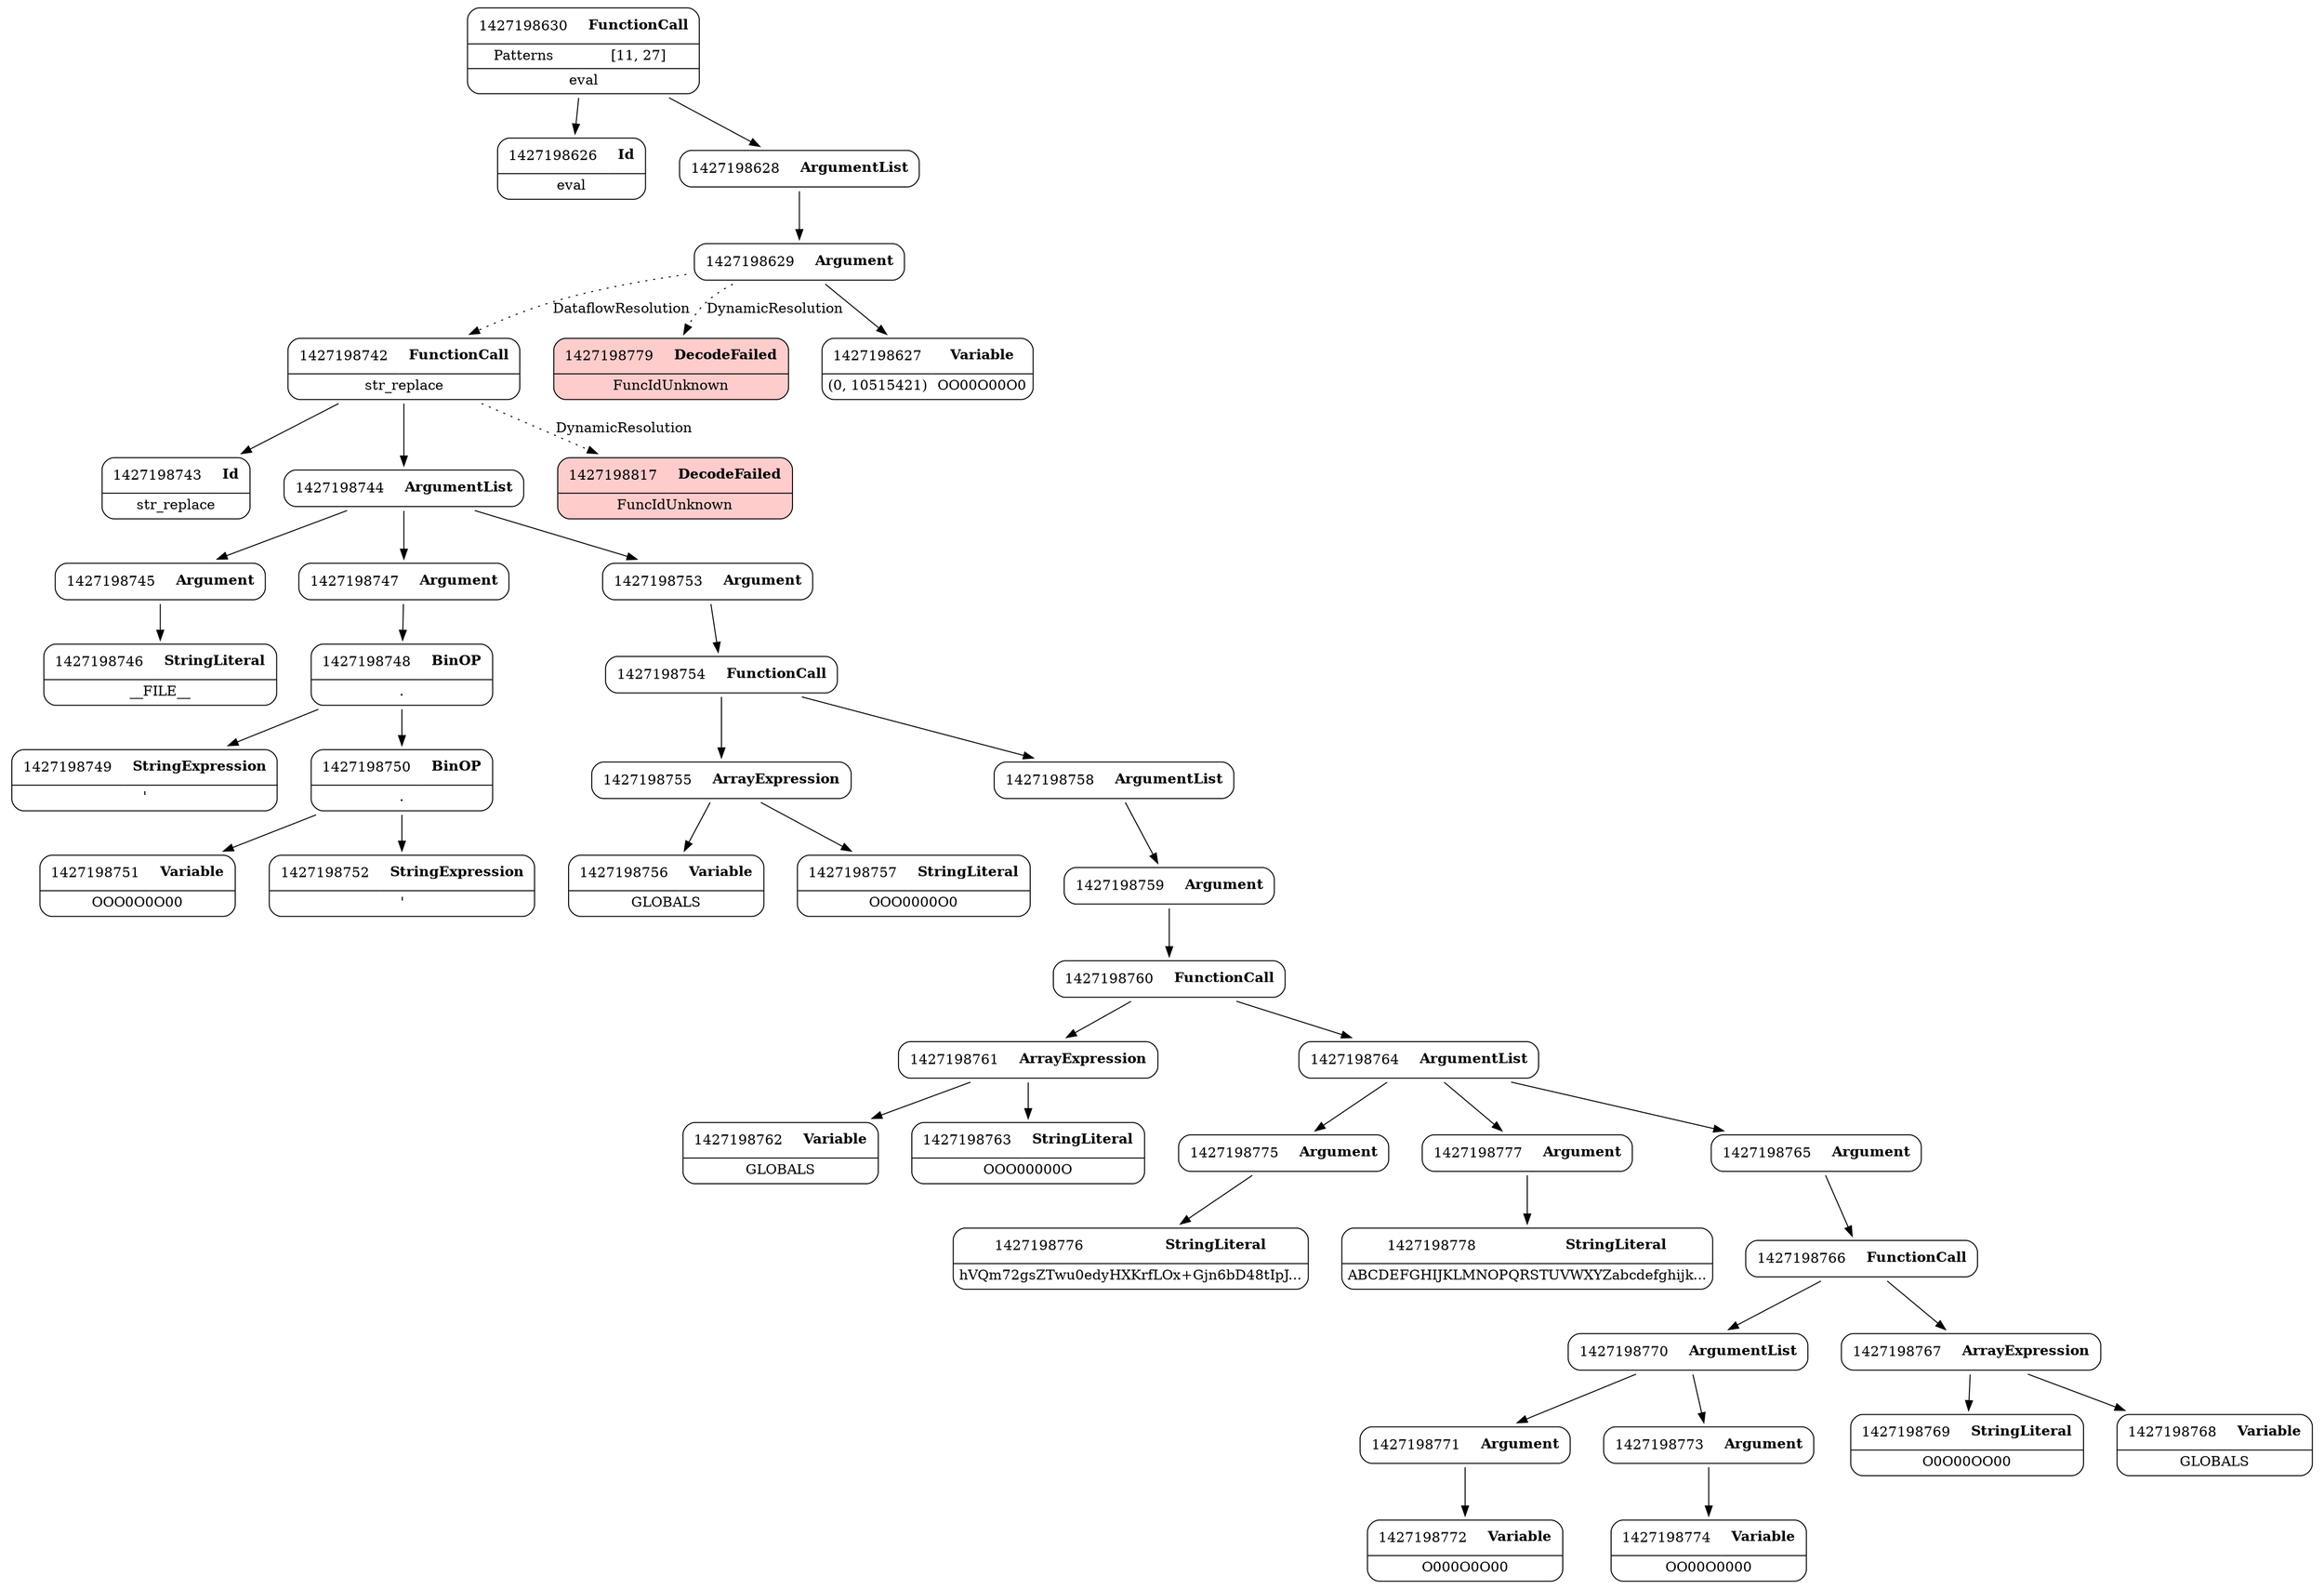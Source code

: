 digraph ast {
node [shape=none];
1427198743 [label=<<TABLE border='1' cellspacing='0' cellpadding='10' style='rounded' ><TR><TD border='0'>1427198743</TD><TD border='0'><B>Id</B></TD></TR><HR/><TR><TD border='0' cellpadding='5' colspan='2'>str_replace</TD></TR></TABLE>>];
1427198742 [label=<<TABLE border='1' cellspacing='0' cellpadding='10' style='rounded' ><TR><TD border='0'>1427198742</TD><TD border='0'><B>FunctionCall</B></TD></TR><HR/><TR><TD border='0' cellpadding='5' colspan='2'>str_replace</TD></TR></TABLE>>];
1427198742 -> 1427198743 [weight=2];
1427198742 -> 1427198744 [weight=2];
1427198742 -> 1427198817 [style=dotted,label=DynamicResolution];
1427198745 [label=<<TABLE border='1' cellspacing='0' cellpadding='10' style='rounded' ><TR><TD border='0'>1427198745</TD><TD border='0'><B>Argument</B></TD></TR></TABLE>>];
1427198745 -> 1427198746 [weight=2];
1427198744 [label=<<TABLE border='1' cellspacing='0' cellpadding='10' style='rounded' ><TR><TD border='0'>1427198744</TD><TD border='0'><B>ArgumentList</B></TD></TR></TABLE>>];
1427198744 -> 1427198745 [weight=2];
1427198744 -> 1427198747 [weight=2];
1427198744 -> 1427198753 [weight=2];
1427198747 [label=<<TABLE border='1' cellspacing='0' cellpadding='10' style='rounded' ><TR><TD border='0'>1427198747</TD><TD border='0'><B>Argument</B></TD></TR></TABLE>>];
1427198747 -> 1427198748 [weight=2];
1427198746 [label=<<TABLE border='1' cellspacing='0' cellpadding='10' style='rounded' ><TR><TD border='0'>1427198746</TD><TD border='0'><B>StringLiteral</B></TD></TR><HR/><TR><TD border='0' cellpadding='5' colspan='2'>__FILE__</TD></TR></TABLE>>];
1427198749 [label=<<TABLE border='1' cellspacing='0' cellpadding='10' style='rounded' ><TR><TD border='0'>1427198749</TD><TD border='0'><B>StringExpression</B></TD></TR><HR/><TR><TD border='0' cellpadding='5' colspan='2'>'</TD></TR></TABLE>>];
1427198748 [label=<<TABLE border='1' cellspacing='0' cellpadding='10' style='rounded' ><TR><TD border='0'>1427198748</TD><TD border='0'><B>BinOP</B></TD></TR><HR/><TR><TD border='0' cellpadding='5' colspan='2'>.</TD></TR></TABLE>>];
1427198748 -> 1427198749 [weight=2];
1427198748 -> 1427198750 [weight=2];
1427198751 [label=<<TABLE border='1' cellspacing='0' cellpadding='10' style='rounded' ><TR><TD border='0'>1427198751</TD><TD border='0'><B>Variable</B></TD></TR><HR/><TR><TD border='0' cellpadding='5' colspan='2'>OOO0O0O00</TD></TR></TABLE>>];
1427198750 [label=<<TABLE border='1' cellspacing='0' cellpadding='10' style='rounded' ><TR><TD border='0'>1427198750</TD><TD border='0'><B>BinOP</B></TD></TR><HR/><TR><TD border='0' cellpadding='5' colspan='2'>.</TD></TR></TABLE>>];
1427198750 -> 1427198751 [weight=2];
1427198750 -> 1427198752 [weight=2];
1427198769 [label=<<TABLE border='1' cellspacing='0' cellpadding='10' style='rounded' ><TR><TD border='0'>1427198769</TD><TD border='0'><B>StringLiteral</B></TD></TR><HR/><TR><TD border='0' cellpadding='5' colspan='2'>O0O00OO00</TD></TR></TABLE>>];
1427198768 [label=<<TABLE border='1' cellspacing='0' cellpadding='10' style='rounded' ><TR><TD border='0'>1427198768</TD><TD border='0'><B>Variable</B></TD></TR><HR/><TR><TD border='0' cellpadding='5' colspan='2'>GLOBALS</TD></TR></TABLE>>];
1427198771 [label=<<TABLE border='1' cellspacing='0' cellpadding='10' style='rounded' ><TR><TD border='0'>1427198771</TD><TD border='0'><B>Argument</B></TD></TR></TABLE>>];
1427198771 -> 1427198772 [weight=2];
1427198770 [label=<<TABLE border='1' cellspacing='0' cellpadding='10' style='rounded' ><TR><TD border='0'>1427198770</TD><TD border='0'><B>ArgumentList</B></TD></TR></TABLE>>];
1427198770 -> 1427198771 [weight=2];
1427198770 -> 1427198773 [weight=2];
1427198773 [label=<<TABLE border='1' cellspacing='0' cellpadding='10' style='rounded' ><TR><TD border='0'>1427198773</TD><TD border='0'><B>Argument</B></TD></TR></TABLE>>];
1427198773 -> 1427198774 [weight=2];
1427198772 [label=<<TABLE border='1' cellspacing='0' cellpadding='10' style='rounded' ><TR><TD border='0'>1427198772</TD><TD border='0'><B>Variable</B></TD></TR><HR/><TR><TD border='0' cellpadding='5' colspan='2'>O000O0O00</TD></TR></TABLE>>];
1427198775 [label=<<TABLE border='1' cellspacing='0' cellpadding='10' style='rounded' ><TR><TD border='0'>1427198775</TD><TD border='0'><B>Argument</B></TD></TR></TABLE>>];
1427198775 -> 1427198776 [weight=2];
1427198774 [label=<<TABLE border='1' cellspacing='0' cellpadding='10' style='rounded' ><TR><TD border='0'>1427198774</TD><TD border='0'><B>Variable</B></TD></TR><HR/><TR><TD border='0' cellpadding='5' colspan='2'>OO00O0000</TD></TR></TABLE>>];
1427198777 [label=<<TABLE border='1' cellspacing='0' cellpadding='10' style='rounded' ><TR><TD border='0'>1427198777</TD><TD border='0'><B>Argument</B></TD></TR></TABLE>>];
1427198777 -> 1427198778 [weight=2];
1427198776 [label=<<TABLE border='1' cellspacing='0' cellpadding='10' style='rounded' ><TR><TD border='0'>1427198776</TD><TD border='0'><B>StringLiteral</B></TD></TR><HR/><TR><TD border='0' cellpadding='5' colspan='2'>hVQm72gsZTwu0edyHXKrfLOx+Gjn6bD48tIpJ...</TD></TR></TABLE>>];
1427198779 [label=<<TABLE border='1' cellspacing='0' cellpadding='10' style='rounded' bgcolor='#FFCCCC' ><TR><TD border='0'>1427198779</TD><TD border='0'><B>DecodeFailed</B></TD></TR><HR/><TR><TD border='0' cellpadding='5' colspan='2'>FuncIdUnknown</TD></TR></TABLE>>];
1427198778 [label=<<TABLE border='1' cellspacing='0' cellpadding='10' style='rounded' ><TR><TD border='0'>1427198778</TD><TD border='0'><B>StringLiteral</B></TD></TR><HR/><TR><TD border='0' cellpadding='5' colspan='2'>ABCDEFGHIJKLMNOPQRSTUVWXYZabcdefghijk...</TD></TR></TABLE>>];
1427198753 [label=<<TABLE border='1' cellspacing='0' cellpadding='10' style='rounded' ><TR><TD border='0'>1427198753</TD><TD border='0'><B>Argument</B></TD></TR></TABLE>>];
1427198753 -> 1427198754 [weight=2];
1427198817 [label=<<TABLE border='1' cellspacing='0' cellpadding='10' style='rounded' bgcolor='#FFCCCC' ><TR><TD border='0'>1427198817</TD><TD border='0'><B>DecodeFailed</B></TD></TR><HR/><TR><TD border='0' cellpadding='5' colspan='2'>FuncIdUnknown</TD></TR></TABLE>>];
1427198752 [label=<<TABLE border='1' cellspacing='0' cellpadding='10' style='rounded' ><TR><TD border='0'>1427198752</TD><TD border='0'><B>StringExpression</B></TD></TR><HR/><TR><TD border='0' cellpadding='5' colspan='2'>'</TD></TR></TABLE>>];
1427198627 [label=<<TABLE border='1' cellspacing='0' cellpadding='10' style='rounded' ><TR><TD border='0'>1427198627</TD><TD border='0'><B>Variable</B></TD></TR><HR/><TR><TD border='0' cellpadding='5'>(0, 10515421)</TD><TD border='0' cellpadding='5'>OO00O00O0</TD></TR></TABLE>>];
1427198755 [label=<<TABLE border='1' cellspacing='0' cellpadding='10' style='rounded' ><TR><TD border='0'>1427198755</TD><TD border='0'><B>ArrayExpression</B></TD></TR></TABLE>>];
1427198755 -> 1427198756 [weight=2];
1427198755 -> 1427198757 [weight=2];
1427198626 [label=<<TABLE border='1' cellspacing='0' cellpadding='10' style='rounded' ><TR><TD border='0'>1427198626</TD><TD border='0'><B>Id</B></TD></TR><HR/><TR><TD border='0' cellpadding='5' colspan='2'>eval</TD></TR></TABLE>>];
1427198754 [label=<<TABLE border='1' cellspacing='0' cellpadding='10' style='rounded' ><TR><TD border='0'>1427198754</TD><TD border='0'><B>FunctionCall</B></TD></TR></TABLE>>];
1427198754 -> 1427198755 [weight=2];
1427198754 -> 1427198758 [weight=2];
1427198629 [label=<<TABLE border='1' cellspacing='0' cellpadding='10' style='rounded' ><TR><TD border='0'>1427198629</TD><TD border='0'><B>Argument</B></TD></TR></TABLE>>];
1427198629 -> 1427198627 [weight=2];
1427198629 -> 1427198779 [style=dotted,label=DynamicResolution];
1427198629 -> 1427198742 [style=dotted,label=DataflowResolution];
1427198757 [label=<<TABLE border='1' cellspacing='0' cellpadding='10' style='rounded' ><TR><TD border='0'>1427198757</TD><TD border='0'><B>StringLiteral</B></TD></TR><HR/><TR><TD border='0' cellpadding='5' colspan='2'>OOO0000O0</TD></TR></TABLE>>];
1427198628 [label=<<TABLE border='1' cellspacing='0' cellpadding='10' style='rounded' ><TR><TD border='0'>1427198628</TD><TD border='0'><B>ArgumentList</B></TD></TR></TABLE>>];
1427198628 -> 1427198629 [weight=2];
1427198756 [label=<<TABLE border='1' cellspacing='0' cellpadding='10' style='rounded' ><TR><TD border='0'>1427198756</TD><TD border='0'><B>Variable</B></TD></TR><HR/><TR><TD border='0' cellpadding='5' colspan='2'>GLOBALS</TD></TR></TABLE>>];
1427198759 [label=<<TABLE border='1' cellspacing='0' cellpadding='10' style='rounded' ><TR><TD border='0'>1427198759</TD><TD border='0'><B>Argument</B></TD></TR></TABLE>>];
1427198759 -> 1427198760 [weight=2];
1427198630 [label=<<TABLE border='1' cellspacing='0' cellpadding='10' style='rounded' ><TR><TD border='0'>1427198630</TD><TD border='0'><B>FunctionCall</B></TD></TR><HR/><TR><TD border='0' cellpadding='5'>Patterns</TD><TD border='0' cellpadding='5'>[11, 27]</TD></TR><HR/><TR><TD border='0' cellpadding='5' colspan='2'>eval</TD></TR></TABLE>>];
1427198630 -> 1427198626 [weight=2];
1427198630 -> 1427198628 [weight=2];
1427198758 [label=<<TABLE border='1' cellspacing='0' cellpadding='10' style='rounded' ><TR><TD border='0'>1427198758</TD><TD border='0'><B>ArgumentList</B></TD></TR></TABLE>>];
1427198758 -> 1427198759 [weight=2];
1427198761 [label=<<TABLE border='1' cellspacing='0' cellpadding='10' style='rounded' ><TR><TD border='0'>1427198761</TD><TD border='0'><B>ArrayExpression</B></TD></TR></TABLE>>];
1427198761 -> 1427198762 [weight=2];
1427198761 -> 1427198763 [weight=2];
1427198760 [label=<<TABLE border='1' cellspacing='0' cellpadding='10' style='rounded' ><TR><TD border='0'>1427198760</TD><TD border='0'><B>FunctionCall</B></TD></TR></TABLE>>];
1427198760 -> 1427198761 [weight=2];
1427198760 -> 1427198764 [weight=2];
1427198763 [label=<<TABLE border='1' cellspacing='0' cellpadding='10' style='rounded' ><TR><TD border='0'>1427198763</TD><TD border='0'><B>StringLiteral</B></TD></TR><HR/><TR><TD border='0' cellpadding='5' colspan='2'>OOO00000O</TD></TR></TABLE>>];
1427198762 [label=<<TABLE border='1' cellspacing='0' cellpadding='10' style='rounded' ><TR><TD border='0'>1427198762</TD><TD border='0'><B>Variable</B></TD></TR><HR/><TR><TD border='0' cellpadding='5' colspan='2'>GLOBALS</TD></TR></TABLE>>];
1427198765 [label=<<TABLE border='1' cellspacing='0' cellpadding='10' style='rounded' ><TR><TD border='0'>1427198765</TD><TD border='0'><B>Argument</B></TD></TR></TABLE>>];
1427198765 -> 1427198766 [weight=2];
1427198764 [label=<<TABLE border='1' cellspacing='0' cellpadding='10' style='rounded' ><TR><TD border='0'>1427198764</TD><TD border='0'><B>ArgumentList</B></TD></TR></TABLE>>];
1427198764 -> 1427198765 [weight=2];
1427198764 -> 1427198775 [weight=2];
1427198764 -> 1427198777 [weight=2];
1427198767 [label=<<TABLE border='1' cellspacing='0' cellpadding='10' style='rounded' ><TR><TD border='0'>1427198767</TD><TD border='0'><B>ArrayExpression</B></TD></TR></TABLE>>];
1427198767 -> 1427198768 [weight=2];
1427198767 -> 1427198769 [weight=2];
1427198766 [label=<<TABLE border='1' cellspacing='0' cellpadding='10' style='rounded' ><TR><TD border='0'>1427198766</TD><TD border='0'><B>FunctionCall</B></TD></TR></TABLE>>];
1427198766 -> 1427198767 [weight=2];
1427198766 -> 1427198770 [weight=2];
}
